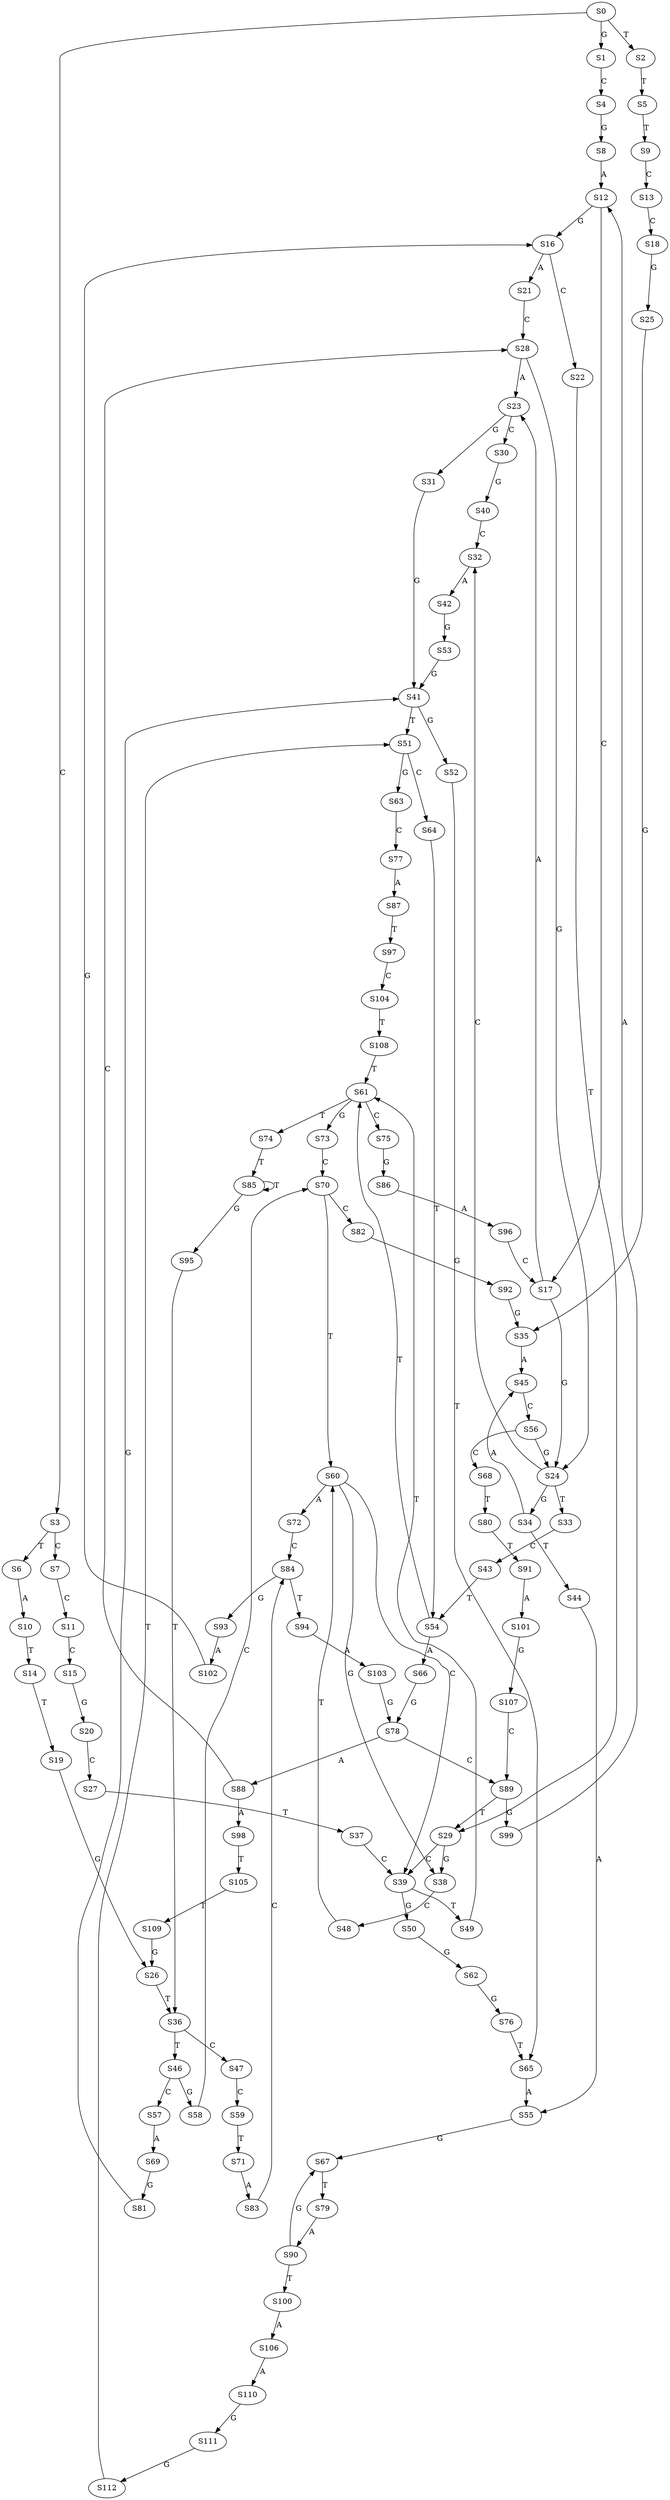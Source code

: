 strict digraph  {
	S0 -> S1 [ label = G ];
	S0 -> S2 [ label = T ];
	S0 -> S3 [ label = C ];
	S1 -> S4 [ label = C ];
	S2 -> S5 [ label = T ];
	S3 -> S6 [ label = T ];
	S3 -> S7 [ label = C ];
	S4 -> S8 [ label = G ];
	S5 -> S9 [ label = T ];
	S6 -> S10 [ label = A ];
	S7 -> S11 [ label = C ];
	S8 -> S12 [ label = A ];
	S9 -> S13 [ label = C ];
	S10 -> S14 [ label = T ];
	S11 -> S15 [ label = C ];
	S12 -> S16 [ label = G ];
	S12 -> S17 [ label = C ];
	S13 -> S18 [ label = C ];
	S14 -> S19 [ label = T ];
	S15 -> S20 [ label = G ];
	S16 -> S21 [ label = A ];
	S16 -> S22 [ label = C ];
	S17 -> S23 [ label = A ];
	S17 -> S24 [ label = G ];
	S18 -> S25 [ label = G ];
	S19 -> S26 [ label = G ];
	S20 -> S27 [ label = C ];
	S21 -> S28 [ label = C ];
	S22 -> S29 [ label = T ];
	S23 -> S30 [ label = C ];
	S23 -> S31 [ label = G ];
	S24 -> S32 [ label = C ];
	S24 -> S33 [ label = T ];
	S24 -> S34 [ label = G ];
	S25 -> S35 [ label = G ];
	S26 -> S36 [ label = T ];
	S27 -> S37 [ label = T ];
	S28 -> S23 [ label = A ];
	S28 -> S24 [ label = G ];
	S29 -> S38 [ label = G ];
	S29 -> S39 [ label = C ];
	S30 -> S40 [ label = G ];
	S31 -> S41 [ label = G ];
	S32 -> S42 [ label = A ];
	S33 -> S43 [ label = C ];
	S34 -> S44 [ label = T ];
	S34 -> S45 [ label = A ];
	S35 -> S45 [ label = A ];
	S36 -> S46 [ label = T ];
	S36 -> S47 [ label = C ];
	S37 -> S39 [ label = C ];
	S38 -> S48 [ label = C ];
	S39 -> S49 [ label = T ];
	S39 -> S50 [ label = G ];
	S40 -> S32 [ label = C ];
	S41 -> S51 [ label = T ];
	S41 -> S52 [ label = G ];
	S42 -> S53 [ label = G ];
	S43 -> S54 [ label = T ];
	S44 -> S55 [ label = A ];
	S45 -> S56 [ label = C ];
	S46 -> S57 [ label = C ];
	S46 -> S58 [ label = G ];
	S47 -> S59 [ label = C ];
	S48 -> S60 [ label = T ];
	S49 -> S61 [ label = T ];
	S50 -> S62 [ label = G ];
	S51 -> S63 [ label = G ];
	S51 -> S64 [ label = C ];
	S52 -> S65 [ label = T ];
	S53 -> S41 [ label = G ];
	S54 -> S61 [ label = T ];
	S54 -> S66 [ label = A ];
	S55 -> S67 [ label = G ];
	S56 -> S24 [ label = G ];
	S56 -> S68 [ label = C ];
	S57 -> S69 [ label = A ];
	S58 -> S70 [ label = C ];
	S59 -> S71 [ label = T ];
	S60 -> S72 [ label = A ];
	S60 -> S39 [ label = C ];
	S60 -> S38 [ label = G ];
	S61 -> S73 [ label = G ];
	S61 -> S74 [ label = T ];
	S61 -> S75 [ label = C ];
	S62 -> S76 [ label = G ];
	S63 -> S77 [ label = C ];
	S64 -> S54 [ label = T ];
	S65 -> S55 [ label = A ];
	S66 -> S78 [ label = G ];
	S67 -> S79 [ label = T ];
	S68 -> S80 [ label = T ];
	S69 -> S81 [ label = G ];
	S70 -> S82 [ label = C ];
	S70 -> S60 [ label = T ];
	S71 -> S83 [ label = A ];
	S72 -> S84 [ label = C ];
	S73 -> S70 [ label = C ];
	S74 -> S85 [ label = T ];
	S75 -> S86 [ label = G ];
	S76 -> S65 [ label = T ];
	S77 -> S87 [ label = A ];
	S78 -> S88 [ label = A ];
	S78 -> S89 [ label = C ];
	S79 -> S90 [ label = A ];
	S80 -> S91 [ label = T ];
	S81 -> S41 [ label = G ];
	S82 -> S92 [ label = G ];
	S83 -> S84 [ label = C ];
	S84 -> S93 [ label = G ];
	S84 -> S94 [ label = T ];
	S85 -> S95 [ label = G ];
	S85 -> S85 [ label = T ];
	S86 -> S96 [ label = A ];
	S87 -> S97 [ label = T ];
	S88 -> S98 [ label = A ];
	S88 -> S28 [ label = C ];
	S89 -> S29 [ label = T ];
	S89 -> S99 [ label = G ];
	S90 -> S100 [ label = T ];
	S90 -> S67 [ label = G ];
	S91 -> S101 [ label = A ];
	S92 -> S35 [ label = G ];
	S93 -> S102 [ label = A ];
	S94 -> S103 [ label = A ];
	S95 -> S36 [ label = T ];
	S96 -> S17 [ label = C ];
	S97 -> S104 [ label = C ];
	S98 -> S105 [ label = T ];
	S99 -> S12 [ label = A ];
	S100 -> S106 [ label = A ];
	S101 -> S107 [ label = G ];
	S102 -> S16 [ label = G ];
	S103 -> S78 [ label = G ];
	S104 -> S108 [ label = T ];
	S105 -> S109 [ label = T ];
	S106 -> S110 [ label = A ];
	S107 -> S89 [ label = C ];
	S108 -> S61 [ label = T ];
	S109 -> S26 [ label = G ];
	S110 -> S111 [ label = G ];
	S111 -> S112 [ label = G ];
	S112 -> S51 [ label = T ];
}
